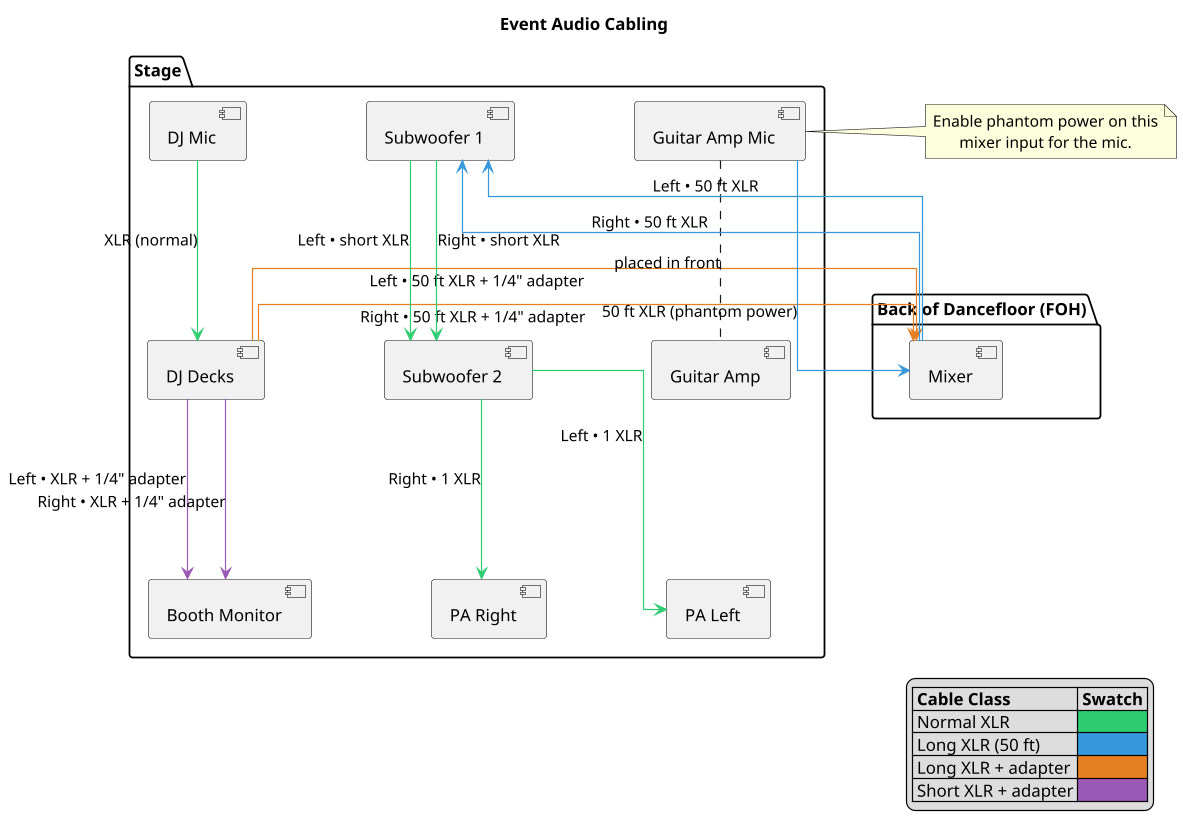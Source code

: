@startuml cables
title Event Audio Cabling

top to bottom direction
skinparam linetype ortho
skinparam defaultTextAlignment center
skinparam nodesep 100
skinparam ranksep 150
scale 1.2
hide stereotype

legend right
|= Cable Class |= Swatch |
| Normal XLR | <#2ECC71>  |
| Long XLR (50 ft) | <#3498DB>  |
| Long XLR + adapter | <#E67E22>  |
| Short XLR + adapter | <#9B59B6>  |
endlegend

package "Stage" {
  [DJ Mic] as MIC_DJ
  [DJ Decks] as DJ
  [Guitar Amp] as GTR_AMP
  [Guitar Amp Mic] as MIC_GTR
  [Subwoofer 1] as SUB1
  [Subwoofer 2] as SUB2
  [PA Left] as PA_L
  [PA Right] as PA_R
  [Booth Monitor] as BOOTH
}

package "Back of Dancefloor (FOH)" {
  [Mixer] as MIX
}

' Mic 1 into DJ Decks
MIC_DJ -[#2ECC71]-> DJ : XLR (normal)

' DJ Decks to Mixer (L/R) via 50 ft XLR with 1/4" adapters
DJ -[#E67E22]-> MIX : Left • 50 ft XLR + 1/4" adapter
DJ -[#E67E22]-> MIX : Right • 50 ft XLR + 1/4" adapter

' Guitar amp mic direct to Mixer with phantom power
MIC_GTR -[#3498DB]-> MIX : 50 ft XLR (phantom power)
MIC_GTR .. GTR_AMP : placed in front

' Mixer to Sub 1 (L/R) via 50ft XLRs
MIX -[#3498DB]-> SUB1 : Left • 50 ft XLR
MIX -[#3498DB]-> SUB1 : Right • 50 ft XLR

' Sub 1 to Sub 2 (L/R) via short XLRs
SUB1 -[#2ECC71]-> SUB2 : Left • short XLR
SUB1 -[#2ECC71]-> SUB2 : Right • short XLR

' Sub 2 to Tops
SUB2 -[#2ECC71]-> PA_L : Left • 1 XLR
SUB2 -[#2ECC71]-> PA_R : Right • 1 XLR

' DJ Decks to Booth Monitor (stereo) via XLR with 1/4" adapters
DJ -[#9B59B6]-> BOOTH : Left • XLR + 1/4" adapter
DJ -[#9B59B6]-> BOOTH : Right • XLR + 1/4" adapter

note right of MIC_GTR
Enable phantom power on this
mixer input for the mic.
end note

@enduml

